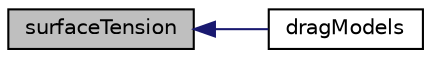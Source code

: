 digraph "surfaceTension"
{
  bgcolor="transparent";
  edge [fontname="Helvetica",fontsize="10",labelfontname="Helvetica",labelfontsize="10"];
  node [fontname="Helvetica",fontsize="10",shape=record];
  rankdir="LR";
  Node1 [label="surfaceTension",height=0.2,width=0.4,color="black", fillcolor="grey75", style="filled", fontcolor="black"];
  Node1 -> Node2 [dir="back",color="midnightblue",fontsize="10",style="solid",fontname="Helvetica"];
  Node2 [label="dragModels",height=0.2,width=0.4,color="black",URL="$a01587.html#a8b83fbd57b22e2bd8c635dc87f148dad",tooltip="Return the table of drag models. "];
}
